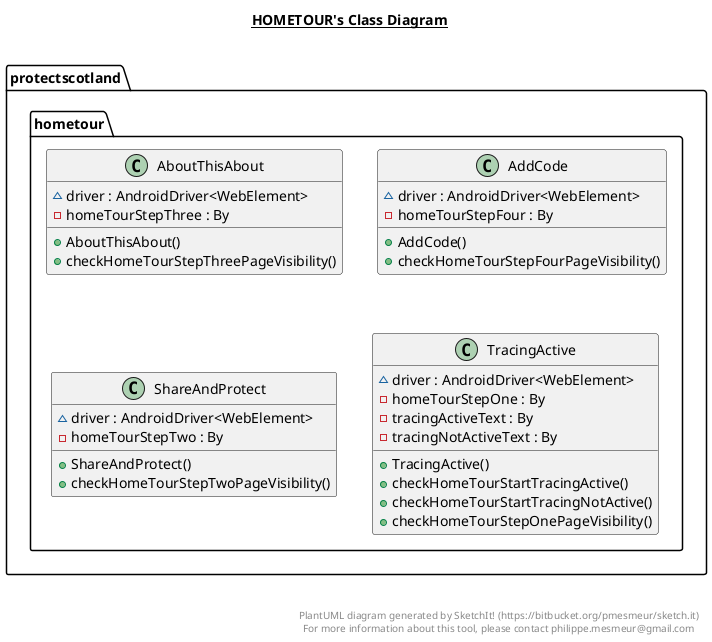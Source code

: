 @startuml

title __HOMETOUR's Class Diagram__\n

  namespace protectscotland {
    namespace hometour {
      class protectscotland.hometour.AboutThisAbout {
          ~ driver : AndroidDriver<WebElement>
          - homeTourStepThree : By
          + AboutThisAbout()
          + checkHomeTourStepThreePageVisibility()
      }
    }
  }
  

  namespace protectscotland {
    namespace hometour {
      class protectscotland.hometour.AddCode {
          ~ driver : AndroidDriver<WebElement>
          - homeTourStepFour : By
          + AddCode()
          + checkHomeTourStepFourPageVisibility()
      }
    }
  }
  

  namespace protectscotland {
    namespace hometour {
      class protectscotland.hometour.ShareAndProtect {
          ~ driver : AndroidDriver<WebElement>
          - homeTourStepTwo : By
          + ShareAndProtect()
          + checkHomeTourStepTwoPageVisibility()
      }
    }
  }
  

  namespace protectscotland {
    namespace hometour {
      class protectscotland.hometour.TracingActive {
          ~ driver : AndroidDriver<WebElement>
          - homeTourStepOne : By
          - tracingActiveText : By
          - tracingNotActiveText : By
          + TracingActive()
          + checkHomeTourStartTracingActive()
          + checkHomeTourStartTracingNotActive()
          + checkHomeTourStepOnePageVisibility()
      }
    }
  }
  



right footer


PlantUML diagram generated by SketchIt! (https://bitbucket.org/pmesmeur/sketch.it)
For more information about this tool, please contact philippe.mesmeur@gmail.com
endfooter

@enduml
